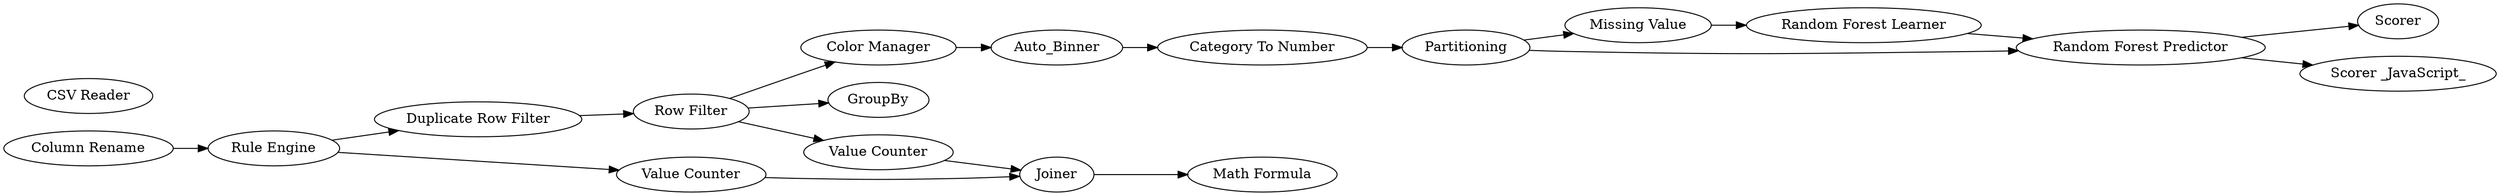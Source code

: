 digraph {
	2 [label="Duplicate Row Filter"]
	4 [label="Color Manager"]
	5 [label=Partitioning]
	6 [label="Missing Value"]
	9 [label="Random Forest Predictor"]
	10 [label=Scorer]
	11 [label=Auto_Binner]
	12 [label="Category To Number"]
	14 [label="Column Rename"]
	15 [label="Row Filter"]
	16 [label="Random Forest Learner"]
	17 [label="Rule Engine"]
	18 [label="CSV Reader"]
	19 [label="Scorer _JavaScript_"]
	20 [label=GroupBy]
	21 [label="Value Counter"]
	22 [label="Value Counter"]
	23 [label=Joiner]
	24 [label="Math Formula"]
	2 -> 15
	4 -> 11
	5 -> 6
	5 -> 9
	6 -> 16
	9 -> 10
	9 -> 19
	11 -> 12
	12 -> 5
	14 -> 17
	15 -> 4
	15 -> 20
	15 -> 21
	16 -> 9
	17 -> 2
	17 -> 22
	21 -> 23
	22 -> 23
	23 -> 24
	rankdir=LR
}
